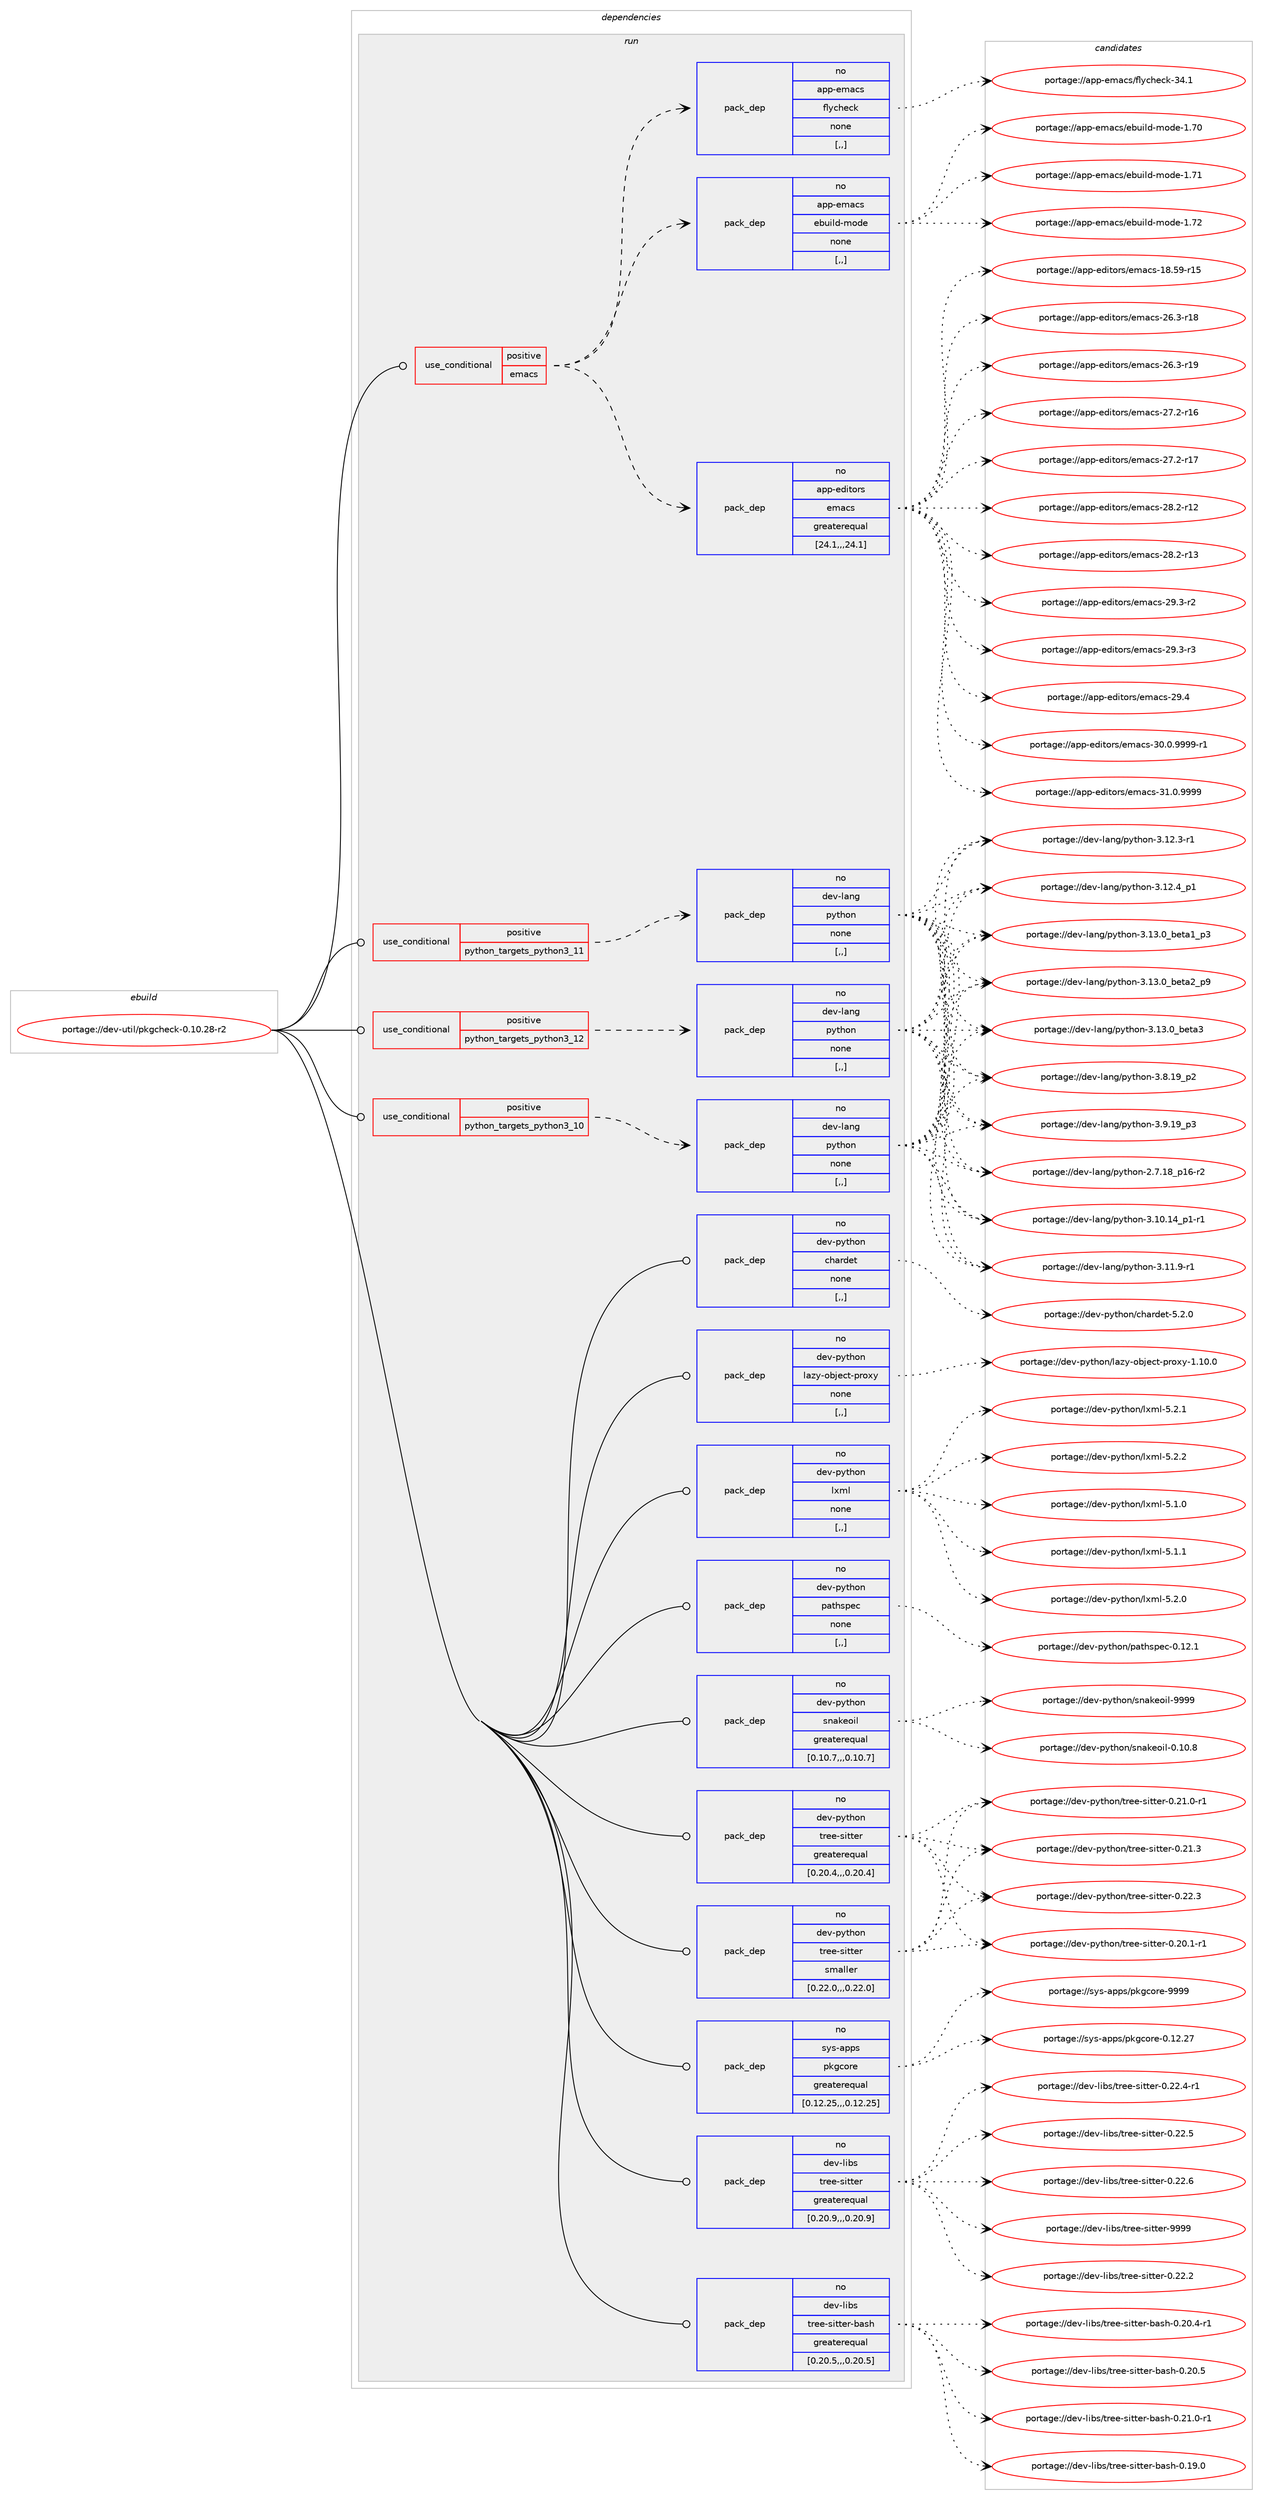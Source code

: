 digraph prolog {

# *************
# Graph options
# *************

newrank=true;
concentrate=true;
compound=true;
graph [rankdir=LR,fontname=Helvetica,fontsize=10,ranksep=1.5];#, ranksep=2.5, nodesep=0.2];
edge  [arrowhead=vee];
node  [fontname=Helvetica,fontsize=10];

# **********
# The ebuild
# **********

subgraph cluster_leftcol {
color=gray;
rank=same;
label=<<i>ebuild</i>>;
id [label="portage://dev-util/pkgcheck-0.10.28-r2", color=red, width=4, href="../dev-util/pkgcheck-0.10.28-r2.svg"];
}

# ****************
# The dependencies
# ****************

subgraph cluster_midcol {
color=gray;
label=<<i>dependencies</i>>;
subgraph cluster_compile {
fillcolor="#eeeeee";
style=filled;
label=<<i>compile</i>>;
}
subgraph cluster_compileandrun {
fillcolor="#eeeeee";
style=filled;
label=<<i>compile and run</i>>;
}
subgraph cluster_run {
fillcolor="#eeeeee";
style=filled;
label=<<i>run</i>>;
subgraph cond60063 {
dependency213909 [label=<<TABLE BORDER="0" CELLBORDER="1" CELLSPACING="0" CELLPADDING="4"><TR><TD ROWSPAN="3" CELLPADDING="10">use_conditional</TD></TR><TR><TD>positive</TD></TR><TR><TD>emacs</TD></TR></TABLE>>, shape=none, color=red];
subgraph pack152425 {
dependency213910 [label=<<TABLE BORDER="0" CELLBORDER="1" CELLSPACING="0" CELLPADDING="4" WIDTH="220"><TR><TD ROWSPAN="6" CELLPADDING="30">pack_dep</TD></TR><TR><TD WIDTH="110">no</TD></TR><TR><TD>app-editors</TD></TR><TR><TD>emacs</TD></TR><TR><TD>greaterequal</TD></TR><TR><TD>[24.1,,,24.1]</TD></TR></TABLE>>, shape=none, color=blue];
}
dependency213909:e -> dependency213910:w [weight=20,style="dashed",arrowhead="vee"];
subgraph pack152426 {
dependency213911 [label=<<TABLE BORDER="0" CELLBORDER="1" CELLSPACING="0" CELLPADDING="4" WIDTH="220"><TR><TD ROWSPAN="6" CELLPADDING="30">pack_dep</TD></TR><TR><TD WIDTH="110">no</TD></TR><TR><TD>app-emacs</TD></TR><TR><TD>ebuild-mode</TD></TR><TR><TD>none</TD></TR><TR><TD>[,,]</TD></TR></TABLE>>, shape=none, color=blue];
}
dependency213909:e -> dependency213911:w [weight=20,style="dashed",arrowhead="vee"];
subgraph pack152427 {
dependency213912 [label=<<TABLE BORDER="0" CELLBORDER="1" CELLSPACING="0" CELLPADDING="4" WIDTH="220"><TR><TD ROWSPAN="6" CELLPADDING="30">pack_dep</TD></TR><TR><TD WIDTH="110">no</TD></TR><TR><TD>app-emacs</TD></TR><TR><TD>flycheck</TD></TR><TR><TD>none</TD></TR><TR><TD>[,,]</TD></TR></TABLE>>, shape=none, color=blue];
}
dependency213909:e -> dependency213912:w [weight=20,style="dashed",arrowhead="vee"];
}
id:e -> dependency213909:w [weight=20,style="solid",arrowhead="odot"];
subgraph cond60064 {
dependency213913 [label=<<TABLE BORDER="0" CELLBORDER="1" CELLSPACING="0" CELLPADDING="4"><TR><TD ROWSPAN="3" CELLPADDING="10">use_conditional</TD></TR><TR><TD>positive</TD></TR><TR><TD>python_targets_python3_10</TD></TR></TABLE>>, shape=none, color=red];
subgraph pack152428 {
dependency213914 [label=<<TABLE BORDER="0" CELLBORDER="1" CELLSPACING="0" CELLPADDING="4" WIDTH="220"><TR><TD ROWSPAN="6" CELLPADDING="30">pack_dep</TD></TR><TR><TD WIDTH="110">no</TD></TR><TR><TD>dev-lang</TD></TR><TR><TD>python</TD></TR><TR><TD>none</TD></TR><TR><TD>[,,]</TD></TR></TABLE>>, shape=none, color=blue];
}
dependency213913:e -> dependency213914:w [weight=20,style="dashed",arrowhead="vee"];
}
id:e -> dependency213913:w [weight=20,style="solid",arrowhead="odot"];
subgraph cond60065 {
dependency213915 [label=<<TABLE BORDER="0" CELLBORDER="1" CELLSPACING="0" CELLPADDING="4"><TR><TD ROWSPAN="3" CELLPADDING="10">use_conditional</TD></TR><TR><TD>positive</TD></TR><TR><TD>python_targets_python3_11</TD></TR></TABLE>>, shape=none, color=red];
subgraph pack152429 {
dependency213916 [label=<<TABLE BORDER="0" CELLBORDER="1" CELLSPACING="0" CELLPADDING="4" WIDTH="220"><TR><TD ROWSPAN="6" CELLPADDING="30">pack_dep</TD></TR><TR><TD WIDTH="110">no</TD></TR><TR><TD>dev-lang</TD></TR><TR><TD>python</TD></TR><TR><TD>none</TD></TR><TR><TD>[,,]</TD></TR></TABLE>>, shape=none, color=blue];
}
dependency213915:e -> dependency213916:w [weight=20,style="dashed",arrowhead="vee"];
}
id:e -> dependency213915:w [weight=20,style="solid",arrowhead="odot"];
subgraph cond60066 {
dependency213917 [label=<<TABLE BORDER="0" CELLBORDER="1" CELLSPACING="0" CELLPADDING="4"><TR><TD ROWSPAN="3" CELLPADDING="10">use_conditional</TD></TR><TR><TD>positive</TD></TR><TR><TD>python_targets_python3_12</TD></TR></TABLE>>, shape=none, color=red];
subgraph pack152430 {
dependency213918 [label=<<TABLE BORDER="0" CELLBORDER="1" CELLSPACING="0" CELLPADDING="4" WIDTH="220"><TR><TD ROWSPAN="6" CELLPADDING="30">pack_dep</TD></TR><TR><TD WIDTH="110">no</TD></TR><TR><TD>dev-lang</TD></TR><TR><TD>python</TD></TR><TR><TD>none</TD></TR><TR><TD>[,,]</TD></TR></TABLE>>, shape=none, color=blue];
}
dependency213917:e -> dependency213918:w [weight=20,style="dashed",arrowhead="vee"];
}
id:e -> dependency213917:w [weight=20,style="solid",arrowhead="odot"];
subgraph pack152431 {
dependency213919 [label=<<TABLE BORDER="0" CELLBORDER="1" CELLSPACING="0" CELLPADDING="4" WIDTH="220"><TR><TD ROWSPAN="6" CELLPADDING="30">pack_dep</TD></TR><TR><TD WIDTH="110">no</TD></TR><TR><TD>dev-libs</TD></TR><TR><TD>tree-sitter</TD></TR><TR><TD>greaterequal</TD></TR><TR><TD>[0.20.9,,,0.20.9]</TD></TR></TABLE>>, shape=none, color=blue];
}
id:e -> dependency213919:w [weight=20,style="solid",arrowhead="odot"];
subgraph pack152432 {
dependency213920 [label=<<TABLE BORDER="0" CELLBORDER="1" CELLSPACING="0" CELLPADDING="4" WIDTH="220"><TR><TD ROWSPAN="6" CELLPADDING="30">pack_dep</TD></TR><TR><TD WIDTH="110">no</TD></TR><TR><TD>dev-libs</TD></TR><TR><TD>tree-sitter-bash</TD></TR><TR><TD>greaterequal</TD></TR><TR><TD>[0.20.5,,,0.20.5]</TD></TR></TABLE>>, shape=none, color=blue];
}
id:e -> dependency213920:w [weight=20,style="solid",arrowhead="odot"];
subgraph pack152433 {
dependency213921 [label=<<TABLE BORDER="0" CELLBORDER="1" CELLSPACING="0" CELLPADDING="4" WIDTH="220"><TR><TD ROWSPAN="6" CELLPADDING="30">pack_dep</TD></TR><TR><TD WIDTH="110">no</TD></TR><TR><TD>dev-python</TD></TR><TR><TD>chardet</TD></TR><TR><TD>none</TD></TR><TR><TD>[,,]</TD></TR></TABLE>>, shape=none, color=blue];
}
id:e -> dependency213921:w [weight=20,style="solid",arrowhead="odot"];
subgraph pack152434 {
dependency213922 [label=<<TABLE BORDER="0" CELLBORDER="1" CELLSPACING="0" CELLPADDING="4" WIDTH="220"><TR><TD ROWSPAN="6" CELLPADDING="30">pack_dep</TD></TR><TR><TD WIDTH="110">no</TD></TR><TR><TD>dev-python</TD></TR><TR><TD>lazy-object-proxy</TD></TR><TR><TD>none</TD></TR><TR><TD>[,,]</TD></TR></TABLE>>, shape=none, color=blue];
}
id:e -> dependency213922:w [weight=20,style="solid",arrowhead="odot"];
subgraph pack152435 {
dependency213923 [label=<<TABLE BORDER="0" CELLBORDER="1" CELLSPACING="0" CELLPADDING="4" WIDTH="220"><TR><TD ROWSPAN="6" CELLPADDING="30">pack_dep</TD></TR><TR><TD WIDTH="110">no</TD></TR><TR><TD>dev-python</TD></TR><TR><TD>lxml</TD></TR><TR><TD>none</TD></TR><TR><TD>[,,]</TD></TR></TABLE>>, shape=none, color=blue];
}
id:e -> dependency213923:w [weight=20,style="solid",arrowhead="odot"];
subgraph pack152436 {
dependency213924 [label=<<TABLE BORDER="0" CELLBORDER="1" CELLSPACING="0" CELLPADDING="4" WIDTH="220"><TR><TD ROWSPAN="6" CELLPADDING="30">pack_dep</TD></TR><TR><TD WIDTH="110">no</TD></TR><TR><TD>dev-python</TD></TR><TR><TD>pathspec</TD></TR><TR><TD>none</TD></TR><TR><TD>[,,]</TD></TR></TABLE>>, shape=none, color=blue];
}
id:e -> dependency213924:w [weight=20,style="solid",arrowhead="odot"];
subgraph pack152437 {
dependency213925 [label=<<TABLE BORDER="0" CELLBORDER="1" CELLSPACING="0" CELLPADDING="4" WIDTH="220"><TR><TD ROWSPAN="6" CELLPADDING="30">pack_dep</TD></TR><TR><TD WIDTH="110">no</TD></TR><TR><TD>dev-python</TD></TR><TR><TD>snakeoil</TD></TR><TR><TD>greaterequal</TD></TR><TR><TD>[0.10.7,,,0.10.7]</TD></TR></TABLE>>, shape=none, color=blue];
}
id:e -> dependency213925:w [weight=20,style="solid",arrowhead="odot"];
subgraph pack152438 {
dependency213926 [label=<<TABLE BORDER="0" CELLBORDER="1" CELLSPACING="0" CELLPADDING="4" WIDTH="220"><TR><TD ROWSPAN="6" CELLPADDING="30">pack_dep</TD></TR><TR><TD WIDTH="110">no</TD></TR><TR><TD>dev-python</TD></TR><TR><TD>tree-sitter</TD></TR><TR><TD>greaterequal</TD></TR><TR><TD>[0.20.4,,,0.20.4]</TD></TR></TABLE>>, shape=none, color=blue];
}
id:e -> dependency213926:w [weight=20,style="solid",arrowhead="odot"];
subgraph pack152439 {
dependency213927 [label=<<TABLE BORDER="0" CELLBORDER="1" CELLSPACING="0" CELLPADDING="4" WIDTH="220"><TR><TD ROWSPAN="6" CELLPADDING="30">pack_dep</TD></TR><TR><TD WIDTH="110">no</TD></TR><TR><TD>dev-python</TD></TR><TR><TD>tree-sitter</TD></TR><TR><TD>smaller</TD></TR><TR><TD>[0.22.0,,,0.22.0]</TD></TR></TABLE>>, shape=none, color=blue];
}
id:e -> dependency213927:w [weight=20,style="solid",arrowhead="odot"];
subgraph pack152440 {
dependency213928 [label=<<TABLE BORDER="0" CELLBORDER="1" CELLSPACING="0" CELLPADDING="4" WIDTH="220"><TR><TD ROWSPAN="6" CELLPADDING="30">pack_dep</TD></TR><TR><TD WIDTH="110">no</TD></TR><TR><TD>sys-apps</TD></TR><TR><TD>pkgcore</TD></TR><TR><TD>greaterequal</TD></TR><TR><TD>[0.12.25,,,0.12.25]</TD></TR></TABLE>>, shape=none, color=blue];
}
id:e -> dependency213928:w [weight=20,style="solid",arrowhead="odot"];
}
}

# **************
# The candidates
# **************

subgraph cluster_choices {
rank=same;
color=gray;
label=<<i>candidates</i>>;

subgraph choice152425 {
color=black;
nodesep=1;
choice9711211245101100105116111114115471011099799115454956465357451144953 [label="portage://app-editors/emacs-18.59-r15", color=red, width=4,href="../app-editors/emacs-18.59-r15.svg"];
choice97112112451011001051161111141154710110997991154550544651451144956 [label="portage://app-editors/emacs-26.3-r18", color=red, width=4,href="../app-editors/emacs-26.3-r18.svg"];
choice97112112451011001051161111141154710110997991154550544651451144957 [label="portage://app-editors/emacs-26.3-r19", color=red, width=4,href="../app-editors/emacs-26.3-r19.svg"];
choice97112112451011001051161111141154710110997991154550554650451144954 [label="portage://app-editors/emacs-27.2-r16", color=red, width=4,href="../app-editors/emacs-27.2-r16.svg"];
choice97112112451011001051161111141154710110997991154550554650451144955 [label="portage://app-editors/emacs-27.2-r17", color=red, width=4,href="../app-editors/emacs-27.2-r17.svg"];
choice97112112451011001051161111141154710110997991154550564650451144950 [label="portage://app-editors/emacs-28.2-r12", color=red, width=4,href="../app-editors/emacs-28.2-r12.svg"];
choice97112112451011001051161111141154710110997991154550564650451144951 [label="portage://app-editors/emacs-28.2-r13", color=red, width=4,href="../app-editors/emacs-28.2-r13.svg"];
choice971121124510110010511611111411547101109979911545505746514511450 [label="portage://app-editors/emacs-29.3-r2", color=red, width=4,href="../app-editors/emacs-29.3-r2.svg"];
choice971121124510110010511611111411547101109979911545505746514511451 [label="portage://app-editors/emacs-29.3-r3", color=red, width=4,href="../app-editors/emacs-29.3-r3.svg"];
choice97112112451011001051161111141154710110997991154550574652 [label="portage://app-editors/emacs-29.4", color=red, width=4,href="../app-editors/emacs-29.4.svg"];
choice9711211245101100105116111114115471011099799115455148464846575757574511449 [label="portage://app-editors/emacs-30.0.9999-r1", color=red, width=4,href="../app-editors/emacs-30.0.9999-r1.svg"];
choice971121124510110010511611111411547101109979911545514946484657575757 [label="portage://app-editors/emacs-31.0.9999", color=red, width=4,href="../app-editors/emacs-31.0.9999.svg"];
dependency213910:e -> choice9711211245101100105116111114115471011099799115454956465357451144953:w [style=dotted,weight="100"];
dependency213910:e -> choice97112112451011001051161111141154710110997991154550544651451144956:w [style=dotted,weight="100"];
dependency213910:e -> choice97112112451011001051161111141154710110997991154550544651451144957:w [style=dotted,weight="100"];
dependency213910:e -> choice97112112451011001051161111141154710110997991154550554650451144954:w [style=dotted,weight="100"];
dependency213910:e -> choice97112112451011001051161111141154710110997991154550554650451144955:w [style=dotted,weight="100"];
dependency213910:e -> choice97112112451011001051161111141154710110997991154550564650451144950:w [style=dotted,weight="100"];
dependency213910:e -> choice97112112451011001051161111141154710110997991154550564650451144951:w [style=dotted,weight="100"];
dependency213910:e -> choice971121124510110010511611111411547101109979911545505746514511450:w [style=dotted,weight="100"];
dependency213910:e -> choice971121124510110010511611111411547101109979911545505746514511451:w [style=dotted,weight="100"];
dependency213910:e -> choice97112112451011001051161111141154710110997991154550574652:w [style=dotted,weight="100"];
dependency213910:e -> choice9711211245101100105116111114115471011099799115455148464846575757574511449:w [style=dotted,weight="100"];
dependency213910:e -> choice971121124510110010511611111411547101109979911545514946484657575757:w [style=dotted,weight="100"];
}
subgraph choice152426 {
color=black;
nodesep=1;
choice971121124510110997991154710198117105108100451091111001014549465548 [label="portage://app-emacs/ebuild-mode-1.70", color=red, width=4,href="../app-emacs/ebuild-mode-1.70.svg"];
choice971121124510110997991154710198117105108100451091111001014549465549 [label="portage://app-emacs/ebuild-mode-1.71", color=red, width=4,href="../app-emacs/ebuild-mode-1.71.svg"];
choice971121124510110997991154710198117105108100451091111001014549465550 [label="portage://app-emacs/ebuild-mode-1.72", color=red, width=4,href="../app-emacs/ebuild-mode-1.72.svg"];
dependency213911:e -> choice971121124510110997991154710198117105108100451091111001014549465548:w [style=dotted,weight="100"];
dependency213911:e -> choice971121124510110997991154710198117105108100451091111001014549465549:w [style=dotted,weight="100"];
dependency213911:e -> choice971121124510110997991154710198117105108100451091111001014549465550:w [style=dotted,weight="100"];
}
subgraph choice152427 {
color=black;
nodesep=1;
choice971121124510110997991154710210812199104101991074551524649 [label="portage://app-emacs/flycheck-34.1", color=red, width=4,href="../app-emacs/flycheck-34.1.svg"];
dependency213912:e -> choice971121124510110997991154710210812199104101991074551524649:w [style=dotted,weight="100"];
}
subgraph choice152428 {
color=black;
nodesep=1;
choice100101118451089711010347112121116104111110455046554649569511249544511450 [label="portage://dev-lang/python-2.7.18_p16-r2", color=red, width=4,href="../dev-lang/python-2.7.18_p16-r2.svg"];
choice100101118451089711010347112121116104111110455146494846495295112494511449 [label="portage://dev-lang/python-3.10.14_p1-r1", color=red, width=4,href="../dev-lang/python-3.10.14_p1-r1.svg"];
choice100101118451089711010347112121116104111110455146494946574511449 [label="portage://dev-lang/python-3.11.9-r1", color=red, width=4,href="../dev-lang/python-3.11.9-r1.svg"];
choice100101118451089711010347112121116104111110455146495046514511449 [label="portage://dev-lang/python-3.12.3-r1", color=red, width=4,href="../dev-lang/python-3.12.3-r1.svg"];
choice100101118451089711010347112121116104111110455146495046529511249 [label="portage://dev-lang/python-3.12.4_p1", color=red, width=4,href="../dev-lang/python-3.12.4_p1.svg"];
choice10010111845108971101034711212111610411111045514649514648959810111697499511251 [label="portage://dev-lang/python-3.13.0_beta1_p3", color=red, width=4,href="../dev-lang/python-3.13.0_beta1_p3.svg"];
choice10010111845108971101034711212111610411111045514649514648959810111697509511257 [label="portage://dev-lang/python-3.13.0_beta2_p9", color=red, width=4,href="../dev-lang/python-3.13.0_beta2_p9.svg"];
choice1001011184510897110103471121211161041111104551464951464895981011169751 [label="portage://dev-lang/python-3.13.0_beta3", color=red, width=4,href="../dev-lang/python-3.13.0_beta3.svg"];
choice100101118451089711010347112121116104111110455146564649579511250 [label="portage://dev-lang/python-3.8.19_p2", color=red, width=4,href="../dev-lang/python-3.8.19_p2.svg"];
choice100101118451089711010347112121116104111110455146574649579511251 [label="portage://dev-lang/python-3.9.19_p3", color=red, width=4,href="../dev-lang/python-3.9.19_p3.svg"];
dependency213914:e -> choice100101118451089711010347112121116104111110455046554649569511249544511450:w [style=dotted,weight="100"];
dependency213914:e -> choice100101118451089711010347112121116104111110455146494846495295112494511449:w [style=dotted,weight="100"];
dependency213914:e -> choice100101118451089711010347112121116104111110455146494946574511449:w [style=dotted,weight="100"];
dependency213914:e -> choice100101118451089711010347112121116104111110455146495046514511449:w [style=dotted,weight="100"];
dependency213914:e -> choice100101118451089711010347112121116104111110455146495046529511249:w [style=dotted,weight="100"];
dependency213914:e -> choice10010111845108971101034711212111610411111045514649514648959810111697499511251:w [style=dotted,weight="100"];
dependency213914:e -> choice10010111845108971101034711212111610411111045514649514648959810111697509511257:w [style=dotted,weight="100"];
dependency213914:e -> choice1001011184510897110103471121211161041111104551464951464895981011169751:w [style=dotted,weight="100"];
dependency213914:e -> choice100101118451089711010347112121116104111110455146564649579511250:w [style=dotted,weight="100"];
dependency213914:e -> choice100101118451089711010347112121116104111110455146574649579511251:w [style=dotted,weight="100"];
}
subgraph choice152429 {
color=black;
nodesep=1;
choice100101118451089711010347112121116104111110455046554649569511249544511450 [label="portage://dev-lang/python-2.7.18_p16-r2", color=red, width=4,href="../dev-lang/python-2.7.18_p16-r2.svg"];
choice100101118451089711010347112121116104111110455146494846495295112494511449 [label="portage://dev-lang/python-3.10.14_p1-r1", color=red, width=4,href="../dev-lang/python-3.10.14_p1-r1.svg"];
choice100101118451089711010347112121116104111110455146494946574511449 [label="portage://dev-lang/python-3.11.9-r1", color=red, width=4,href="../dev-lang/python-3.11.9-r1.svg"];
choice100101118451089711010347112121116104111110455146495046514511449 [label="portage://dev-lang/python-3.12.3-r1", color=red, width=4,href="../dev-lang/python-3.12.3-r1.svg"];
choice100101118451089711010347112121116104111110455146495046529511249 [label="portage://dev-lang/python-3.12.4_p1", color=red, width=4,href="../dev-lang/python-3.12.4_p1.svg"];
choice10010111845108971101034711212111610411111045514649514648959810111697499511251 [label="portage://dev-lang/python-3.13.0_beta1_p3", color=red, width=4,href="../dev-lang/python-3.13.0_beta1_p3.svg"];
choice10010111845108971101034711212111610411111045514649514648959810111697509511257 [label="portage://dev-lang/python-3.13.0_beta2_p9", color=red, width=4,href="../dev-lang/python-3.13.0_beta2_p9.svg"];
choice1001011184510897110103471121211161041111104551464951464895981011169751 [label="portage://dev-lang/python-3.13.0_beta3", color=red, width=4,href="../dev-lang/python-3.13.0_beta3.svg"];
choice100101118451089711010347112121116104111110455146564649579511250 [label="portage://dev-lang/python-3.8.19_p2", color=red, width=4,href="../dev-lang/python-3.8.19_p2.svg"];
choice100101118451089711010347112121116104111110455146574649579511251 [label="portage://dev-lang/python-3.9.19_p3", color=red, width=4,href="../dev-lang/python-3.9.19_p3.svg"];
dependency213916:e -> choice100101118451089711010347112121116104111110455046554649569511249544511450:w [style=dotted,weight="100"];
dependency213916:e -> choice100101118451089711010347112121116104111110455146494846495295112494511449:w [style=dotted,weight="100"];
dependency213916:e -> choice100101118451089711010347112121116104111110455146494946574511449:w [style=dotted,weight="100"];
dependency213916:e -> choice100101118451089711010347112121116104111110455146495046514511449:w [style=dotted,weight="100"];
dependency213916:e -> choice100101118451089711010347112121116104111110455146495046529511249:w [style=dotted,weight="100"];
dependency213916:e -> choice10010111845108971101034711212111610411111045514649514648959810111697499511251:w [style=dotted,weight="100"];
dependency213916:e -> choice10010111845108971101034711212111610411111045514649514648959810111697509511257:w [style=dotted,weight="100"];
dependency213916:e -> choice1001011184510897110103471121211161041111104551464951464895981011169751:w [style=dotted,weight="100"];
dependency213916:e -> choice100101118451089711010347112121116104111110455146564649579511250:w [style=dotted,weight="100"];
dependency213916:e -> choice100101118451089711010347112121116104111110455146574649579511251:w [style=dotted,weight="100"];
}
subgraph choice152430 {
color=black;
nodesep=1;
choice100101118451089711010347112121116104111110455046554649569511249544511450 [label="portage://dev-lang/python-2.7.18_p16-r2", color=red, width=4,href="../dev-lang/python-2.7.18_p16-r2.svg"];
choice100101118451089711010347112121116104111110455146494846495295112494511449 [label="portage://dev-lang/python-3.10.14_p1-r1", color=red, width=4,href="../dev-lang/python-3.10.14_p1-r1.svg"];
choice100101118451089711010347112121116104111110455146494946574511449 [label="portage://dev-lang/python-3.11.9-r1", color=red, width=4,href="../dev-lang/python-3.11.9-r1.svg"];
choice100101118451089711010347112121116104111110455146495046514511449 [label="portage://dev-lang/python-3.12.3-r1", color=red, width=4,href="../dev-lang/python-3.12.3-r1.svg"];
choice100101118451089711010347112121116104111110455146495046529511249 [label="portage://dev-lang/python-3.12.4_p1", color=red, width=4,href="../dev-lang/python-3.12.4_p1.svg"];
choice10010111845108971101034711212111610411111045514649514648959810111697499511251 [label="portage://dev-lang/python-3.13.0_beta1_p3", color=red, width=4,href="../dev-lang/python-3.13.0_beta1_p3.svg"];
choice10010111845108971101034711212111610411111045514649514648959810111697509511257 [label="portage://dev-lang/python-3.13.0_beta2_p9", color=red, width=4,href="../dev-lang/python-3.13.0_beta2_p9.svg"];
choice1001011184510897110103471121211161041111104551464951464895981011169751 [label="portage://dev-lang/python-3.13.0_beta3", color=red, width=4,href="../dev-lang/python-3.13.0_beta3.svg"];
choice100101118451089711010347112121116104111110455146564649579511250 [label="portage://dev-lang/python-3.8.19_p2", color=red, width=4,href="../dev-lang/python-3.8.19_p2.svg"];
choice100101118451089711010347112121116104111110455146574649579511251 [label="portage://dev-lang/python-3.9.19_p3", color=red, width=4,href="../dev-lang/python-3.9.19_p3.svg"];
dependency213918:e -> choice100101118451089711010347112121116104111110455046554649569511249544511450:w [style=dotted,weight="100"];
dependency213918:e -> choice100101118451089711010347112121116104111110455146494846495295112494511449:w [style=dotted,weight="100"];
dependency213918:e -> choice100101118451089711010347112121116104111110455146494946574511449:w [style=dotted,weight="100"];
dependency213918:e -> choice100101118451089711010347112121116104111110455146495046514511449:w [style=dotted,weight="100"];
dependency213918:e -> choice100101118451089711010347112121116104111110455146495046529511249:w [style=dotted,weight="100"];
dependency213918:e -> choice10010111845108971101034711212111610411111045514649514648959810111697499511251:w [style=dotted,weight="100"];
dependency213918:e -> choice10010111845108971101034711212111610411111045514649514648959810111697509511257:w [style=dotted,weight="100"];
dependency213918:e -> choice1001011184510897110103471121211161041111104551464951464895981011169751:w [style=dotted,weight="100"];
dependency213918:e -> choice100101118451089711010347112121116104111110455146564649579511250:w [style=dotted,weight="100"];
dependency213918:e -> choice100101118451089711010347112121116104111110455146574649579511251:w [style=dotted,weight="100"];
}
subgraph choice152431 {
color=black;
nodesep=1;
choice1001011184510810598115471161141011014511510511611610111445484650504650 [label="portage://dev-libs/tree-sitter-0.22.2", color=red, width=4,href="../dev-libs/tree-sitter-0.22.2.svg"];
choice10010111845108105981154711611410110145115105116116101114454846505046524511449 [label="portage://dev-libs/tree-sitter-0.22.4-r1", color=red, width=4,href="../dev-libs/tree-sitter-0.22.4-r1.svg"];
choice1001011184510810598115471161141011014511510511611610111445484650504653 [label="portage://dev-libs/tree-sitter-0.22.5", color=red, width=4,href="../dev-libs/tree-sitter-0.22.5.svg"];
choice1001011184510810598115471161141011014511510511611610111445484650504654 [label="portage://dev-libs/tree-sitter-0.22.6", color=red, width=4,href="../dev-libs/tree-sitter-0.22.6.svg"];
choice100101118451081059811547116114101101451151051161161011144557575757 [label="portage://dev-libs/tree-sitter-9999", color=red, width=4,href="../dev-libs/tree-sitter-9999.svg"];
dependency213919:e -> choice1001011184510810598115471161141011014511510511611610111445484650504650:w [style=dotted,weight="100"];
dependency213919:e -> choice10010111845108105981154711611410110145115105116116101114454846505046524511449:w [style=dotted,weight="100"];
dependency213919:e -> choice1001011184510810598115471161141011014511510511611610111445484650504653:w [style=dotted,weight="100"];
dependency213919:e -> choice1001011184510810598115471161141011014511510511611610111445484650504654:w [style=dotted,weight="100"];
dependency213919:e -> choice100101118451081059811547116114101101451151051161161011144557575757:w [style=dotted,weight="100"];
}
subgraph choice152432 {
color=black;
nodesep=1;
choice1001011184510810598115471161141011014511510511611610111445989711510445484649574648 [label="portage://dev-libs/tree-sitter-bash-0.19.0", color=red, width=4,href="../dev-libs/tree-sitter-bash-0.19.0.svg"];
choice10010111845108105981154711611410110145115105116116101114459897115104454846504846524511449 [label="portage://dev-libs/tree-sitter-bash-0.20.4-r1", color=red, width=4,href="../dev-libs/tree-sitter-bash-0.20.4-r1.svg"];
choice1001011184510810598115471161141011014511510511611610111445989711510445484650484653 [label="portage://dev-libs/tree-sitter-bash-0.20.5", color=red, width=4,href="../dev-libs/tree-sitter-bash-0.20.5.svg"];
choice10010111845108105981154711611410110145115105116116101114459897115104454846504946484511449 [label="portage://dev-libs/tree-sitter-bash-0.21.0-r1", color=red, width=4,href="../dev-libs/tree-sitter-bash-0.21.0-r1.svg"];
dependency213920:e -> choice1001011184510810598115471161141011014511510511611610111445989711510445484649574648:w [style=dotted,weight="100"];
dependency213920:e -> choice10010111845108105981154711611410110145115105116116101114459897115104454846504846524511449:w [style=dotted,weight="100"];
dependency213920:e -> choice1001011184510810598115471161141011014511510511611610111445989711510445484650484653:w [style=dotted,weight="100"];
dependency213920:e -> choice10010111845108105981154711611410110145115105116116101114459897115104454846504946484511449:w [style=dotted,weight="100"];
}
subgraph choice152433 {
color=black;
nodesep=1;
choice10010111845112121116104111110479910497114100101116455346504648 [label="portage://dev-python/chardet-5.2.0", color=red, width=4,href="../dev-python/chardet-5.2.0.svg"];
dependency213921:e -> choice10010111845112121116104111110479910497114100101116455346504648:w [style=dotted,weight="100"];
}
subgraph choice152434 {
color=black;
nodesep=1;
choice1001011184511212111610411111047108971221214511198106101991164511211411112012145494649484648 [label="portage://dev-python/lazy-object-proxy-1.10.0", color=red, width=4,href="../dev-python/lazy-object-proxy-1.10.0.svg"];
dependency213922:e -> choice1001011184511212111610411111047108971221214511198106101991164511211411112012145494649484648:w [style=dotted,weight="100"];
}
subgraph choice152435 {
color=black;
nodesep=1;
choice1001011184511212111610411111047108120109108455346494648 [label="portage://dev-python/lxml-5.1.0", color=red, width=4,href="../dev-python/lxml-5.1.0.svg"];
choice1001011184511212111610411111047108120109108455346494649 [label="portage://dev-python/lxml-5.1.1", color=red, width=4,href="../dev-python/lxml-5.1.1.svg"];
choice1001011184511212111610411111047108120109108455346504648 [label="portage://dev-python/lxml-5.2.0", color=red, width=4,href="../dev-python/lxml-5.2.0.svg"];
choice1001011184511212111610411111047108120109108455346504649 [label="portage://dev-python/lxml-5.2.1", color=red, width=4,href="../dev-python/lxml-5.2.1.svg"];
choice1001011184511212111610411111047108120109108455346504650 [label="portage://dev-python/lxml-5.2.2", color=red, width=4,href="../dev-python/lxml-5.2.2.svg"];
dependency213923:e -> choice1001011184511212111610411111047108120109108455346494648:w [style=dotted,weight="100"];
dependency213923:e -> choice1001011184511212111610411111047108120109108455346494649:w [style=dotted,weight="100"];
dependency213923:e -> choice1001011184511212111610411111047108120109108455346504648:w [style=dotted,weight="100"];
dependency213923:e -> choice1001011184511212111610411111047108120109108455346504649:w [style=dotted,weight="100"];
dependency213923:e -> choice1001011184511212111610411111047108120109108455346504650:w [style=dotted,weight="100"];
}
subgraph choice152436 {
color=black;
nodesep=1;
choice1001011184511212111610411111047112971161041151121019945484649504649 [label="portage://dev-python/pathspec-0.12.1", color=red, width=4,href="../dev-python/pathspec-0.12.1.svg"];
dependency213924:e -> choice1001011184511212111610411111047112971161041151121019945484649504649:w [style=dotted,weight="100"];
}
subgraph choice152437 {
color=black;
nodesep=1;
choice10010111845112121116104111110471151109710710111110510845484649484656 [label="portage://dev-python/snakeoil-0.10.8", color=red, width=4,href="../dev-python/snakeoil-0.10.8.svg"];
choice1001011184511212111610411111047115110971071011111051084557575757 [label="portage://dev-python/snakeoil-9999", color=red, width=4,href="../dev-python/snakeoil-9999.svg"];
dependency213925:e -> choice10010111845112121116104111110471151109710710111110510845484649484656:w [style=dotted,weight="100"];
dependency213925:e -> choice1001011184511212111610411111047115110971071011111051084557575757:w [style=dotted,weight="100"];
}
subgraph choice152438 {
color=black;
nodesep=1;
choice100101118451121211161041111104711611410110145115105116116101114454846504846494511449 [label="portage://dev-python/tree-sitter-0.20.1-r1", color=red, width=4,href="../dev-python/tree-sitter-0.20.1-r1.svg"];
choice100101118451121211161041111104711611410110145115105116116101114454846504946484511449 [label="portage://dev-python/tree-sitter-0.21.0-r1", color=red, width=4,href="../dev-python/tree-sitter-0.21.0-r1.svg"];
choice10010111845112121116104111110471161141011014511510511611610111445484650494651 [label="portage://dev-python/tree-sitter-0.21.3", color=red, width=4,href="../dev-python/tree-sitter-0.21.3.svg"];
choice10010111845112121116104111110471161141011014511510511611610111445484650504651 [label="portage://dev-python/tree-sitter-0.22.3", color=red, width=4,href="../dev-python/tree-sitter-0.22.3.svg"];
dependency213926:e -> choice100101118451121211161041111104711611410110145115105116116101114454846504846494511449:w [style=dotted,weight="100"];
dependency213926:e -> choice100101118451121211161041111104711611410110145115105116116101114454846504946484511449:w [style=dotted,weight="100"];
dependency213926:e -> choice10010111845112121116104111110471161141011014511510511611610111445484650494651:w [style=dotted,weight="100"];
dependency213926:e -> choice10010111845112121116104111110471161141011014511510511611610111445484650504651:w [style=dotted,weight="100"];
}
subgraph choice152439 {
color=black;
nodesep=1;
choice100101118451121211161041111104711611410110145115105116116101114454846504846494511449 [label="portage://dev-python/tree-sitter-0.20.1-r1", color=red, width=4,href="../dev-python/tree-sitter-0.20.1-r1.svg"];
choice100101118451121211161041111104711611410110145115105116116101114454846504946484511449 [label="portage://dev-python/tree-sitter-0.21.0-r1", color=red, width=4,href="../dev-python/tree-sitter-0.21.0-r1.svg"];
choice10010111845112121116104111110471161141011014511510511611610111445484650494651 [label="portage://dev-python/tree-sitter-0.21.3", color=red, width=4,href="../dev-python/tree-sitter-0.21.3.svg"];
choice10010111845112121116104111110471161141011014511510511611610111445484650504651 [label="portage://dev-python/tree-sitter-0.22.3", color=red, width=4,href="../dev-python/tree-sitter-0.22.3.svg"];
dependency213927:e -> choice100101118451121211161041111104711611410110145115105116116101114454846504846494511449:w [style=dotted,weight="100"];
dependency213927:e -> choice100101118451121211161041111104711611410110145115105116116101114454846504946484511449:w [style=dotted,weight="100"];
dependency213927:e -> choice10010111845112121116104111110471161141011014511510511611610111445484650494651:w [style=dotted,weight="100"];
dependency213927:e -> choice10010111845112121116104111110471161141011014511510511611610111445484650504651:w [style=dotted,weight="100"];
}
subgraph choice152440 {
color=black;
nodesep=1;
choice115121115459711211211547112107103991111141014548464950465055 [label="portage://sys-apps/pkgcore-0.12.27", color=red, width=4,href="../sys-apps/pkgcore-0.12.27.svg"];
choice115121115459711211211547112107103991111141014557575757 [label="portage://sys-apps/pkgcore-9999", color=red, width=4,href="../sys-apps/pkgcore-9999.svg"];
dependency213928:e -> choice115121115459711211211547112107103991111141014548464950465055:w [style=dotted,weight="100"];
dependency213928:e -> choice115121115459711211211547112107103991111141014557575757:w [style=dotted,weight="100"];
}
}

}
